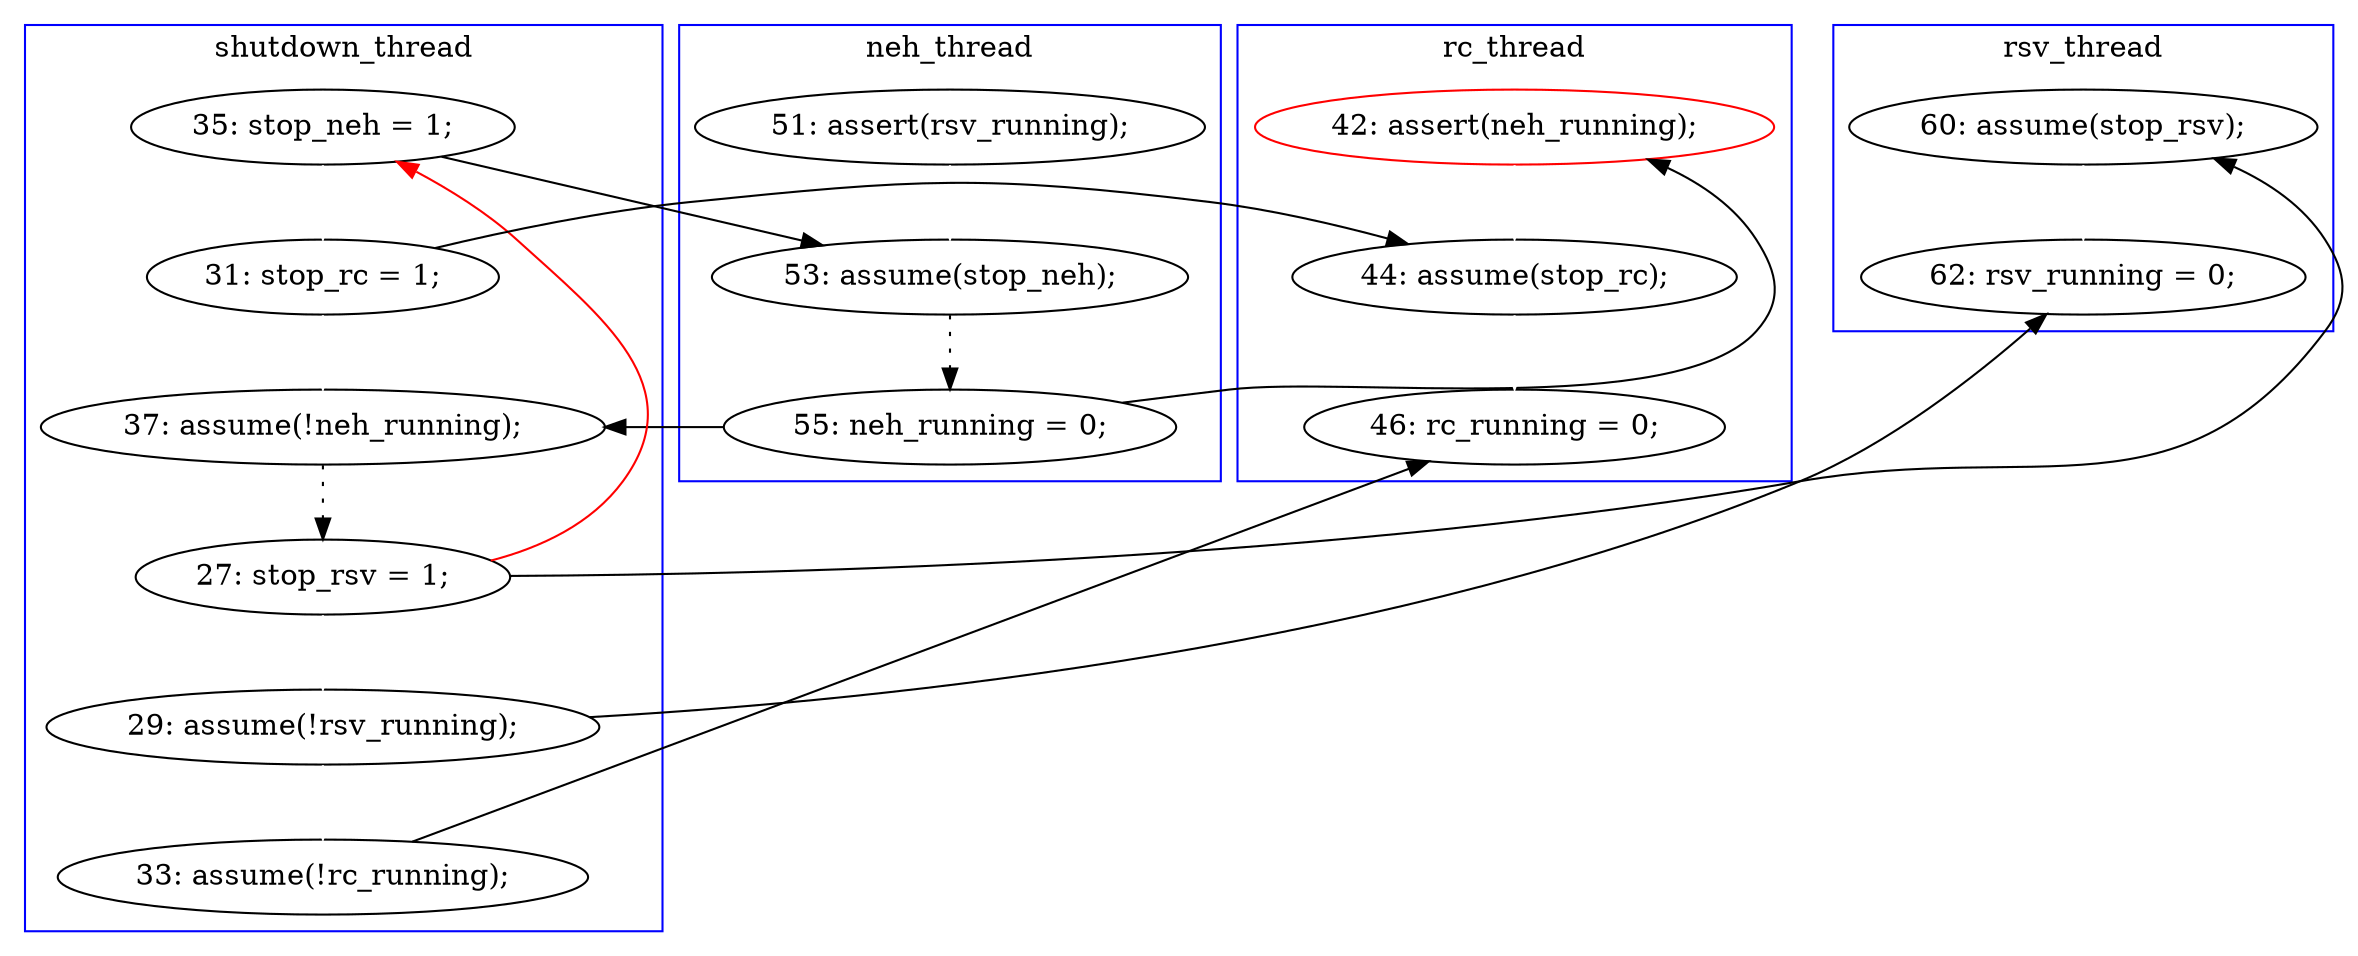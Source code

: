 digraph Counterexample {
	10 -> 18 [color = black, style = solid, constraint = false]
	18 -> 21 [color = black, style = dotted]
	17 -> 18 [color = white, style = solid]
	24 -> 29 [color = black, style = solid, constraint = false]
	27 -> 33 [color = black, style = solid, constraint = false]
	24 -> 26 [color = white, style = solid]
	29 -> 32 [color = white, style = solid]
	21 -> 23 [color = black, style = solid, constraint = false]
	23 -> 24 [color = black, style = dotted]
	11 -> 31 [color = black, style = solid, constraint = false]
	26 -> 32 [color = black, style = solid, constraint = false]
	31 -> 33 [color = white, style = solid]
	25 -> 31 [color = white, style = solid]
	11 -> 23 [color = white, style = solid]
	26 -> 27 [color = white, style = solid]
	21 -> 25 [color = black, style = solid, constraint = false]
	10 -> 11 [color = white, style = solid]
	24 -> 10 [color = red, style = solid, constraint = false]
	subgraph cluster4 {
		label = rsv_thread
		color = blue
		29  [label = "60: assume(stop_rsv);"]
		32  [label = "62: rsv_running = 0;"]
	}
	subgraph cluster1 {
		label = shutdown_thread
		color = blue
		11  [label = "31: stop_rc = 1;"]
		10  [label = "35: stop_neh = 1;"]
		26  [label = "29: assume(!rsv_running);"]
		23  [label = "37: assume(!neh_running);"]
		24  [label = "27: stop_rsv = 1;"]
		27  [label = "33: assume(!rc_running);"]
	}
	subgraph cluster3 {
		label = neh_thread
		color = blue
		21  [label = "55: neh_running = 0;"]
		18  [label = "53: assume(stop_neh);"]
		17  [label = "51: assert(rsv_running);"]
	}
	subgraph cluster2 {
		label = rc_thread
		color = blue
		33  [label = "46: rc_running = 0;"]
		31  [label = "44: assume(stop_rc);"]
		25  [label = "42: assert(neh_running);", color = red]
	}
}